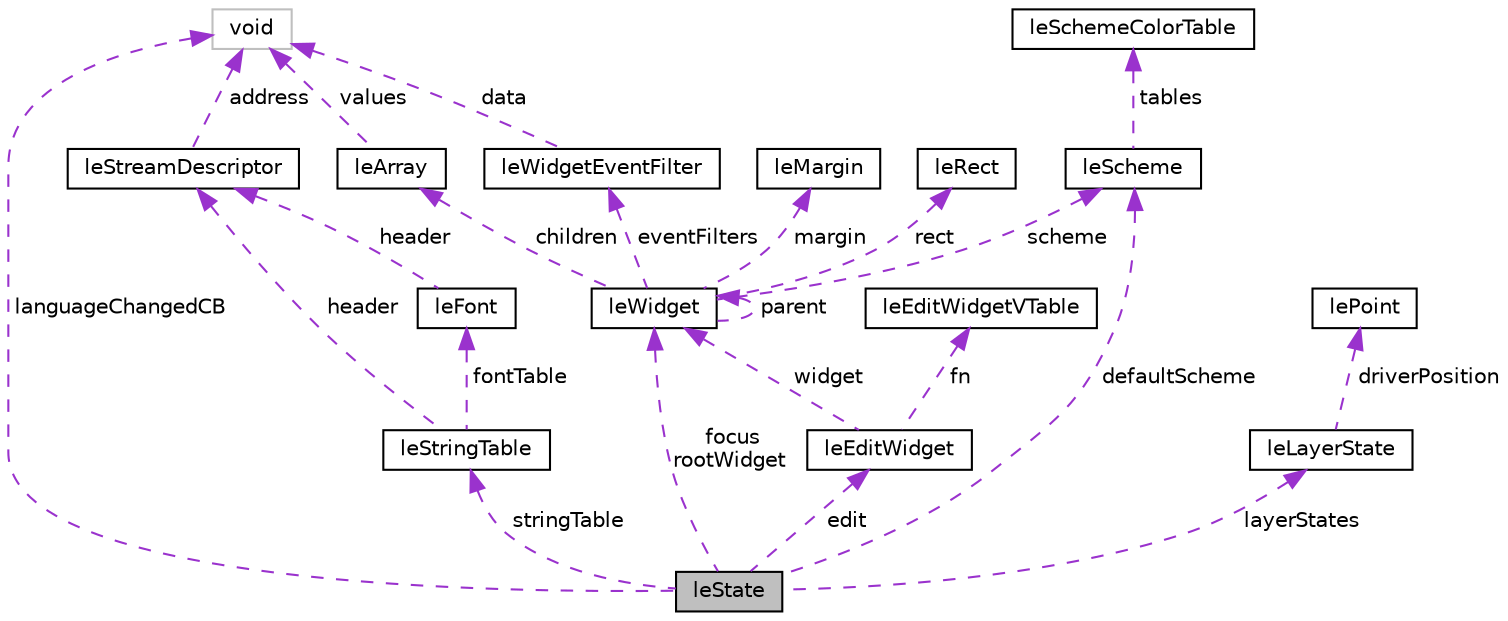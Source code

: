 digraph "leState"
{
 // LATEX_PDF_SIZE
  edge [fontname="Helvetica",fontsize="10",labelfontname="Helvetica",labelfontsize="10"];
  node [fontname="Helvetica",fontsize="10",shape=record];
  Node1 [label="leState",height=0.2,width=0.4,color="black", fillcolor="grey75", style="filled", fontcolor="black",tooltip="This struct represents the state of the library."];
  Node2 -> Node1 [dir="back",color="darkorchid3",fontsize="10",style="dashed",label=" stringTable" ,fontname="Helvetica"];
  Node2 [label="leStringTable",height=0.2,width=0.4,color="black", fillcolor="white", style="filled",URL="$structleStringTable.html",tooltip="This struct represents string a string table."];
  Node3 -> Node2 [dir="back",color="darkorchid3",fontsize="10",style="dashed",label=" header" ,fontname="Helvetica"];
  Node3 [label="leStreamDescriptor",height=0.2,width=0.4,color="black", fillcolor="white", style="filled",URL="$structleStreamDescriptor.html",tooltip="This struct represents a stream descriptor."];
  Node4 -> Node3 [dir="back",color="darkorchid3",fontsize="10",style="dashed",label=" address" ,fontname="Helvetica"];
  Node4 [label="void",height=0.2,width=0.4,color="grey75", fillcolor="white", style="filled",tooltip=" "];
  Node5 -> Node2 [dir="back",color="darkorchid3",fontsize="10",style="dashed",label=" fontTable" ,fontname="Helvetica"];
  Node5 [label="leFont",height=0.2,width=0.4,color="black", fillcolor="white", style="filled",URL="$structleFont.html",tooltip="This struct represents a font object."];
  Node3 -> Node5 [dir="back",color="darkorchid3",fontsize="10",style="dashed",label=" header" ,fontname="Helvetica"];
  Node6 -> Node1 [dir="back",color="darkorchid3",fontsize="10",style="dashed",label=" edit" ,fontname="Helvetica"];
  Node6 [label="leEditWidget",height=0.2,width=0.4,color="black", fillcolor="white", style="filled",URL="$structleEditWidget.html",tooltip=" "];
  Node7 -> Node6 [dir="back",color="darkorchid3",fontsize="10",style="dashed",label=" widget" ,fontname="Helvetica"];
  Node7 [label="leWidget",height=0.2,width=0.4,color="black", fillcolor="white", style="filled",URL="$structleWidget.html",tooltip="Used to define a widget."];
  Node8 -> Node7 [dir="back",color="darkorchid3",fontsize="10",style="dashed",label=" margin" ,fontname="Helvetica"];
  Node8 [label="leMargin",height=0.2,width=0.4,color="black", fillcolor="white", style="filled",URL="$structleMargin.html",tooltip="This struct represents the four margin settings for objects."];
  Node7 -> Node7 [dir="back",color="darkorchid3",fontsize="10",style="dashed",label=" parent" ,fontname="Helvetica"];
  Node9 -> Node7 [dir="back",color="darkorchid3",fontsize="10",style="dashed",label=" children" ,fontname="Helvetica"];
  Node9 [label="leArray",height=0.2,width=0.4,color="black", fillcolor="white", style="filled",URL="$structleArray.html",tooltip="This struct represents a array."];
  Node4 -> Node9 [dir="back",color="darkorchid3",fontsize="10",style="dashed",label=" values" ,fontname="Helvetica"];
  Node10 -> Node7 [dir="back",color="darkorchid3",fontsize="10",style="dashed",label=" rect" ,fontname="Helvetica"];
  Node10 [label="leRect",height=0.2,width=0.4,color="black", fillcolor="white", style="filled",URL="$structleRect.html",tooltip="This struct represents a rectangle."];
  Node11 -> Node7 [dir="back",color="darkorchid3",fontsize="10",style="dashed",label=" scheme" ,fontname="Helvetica"];
  Node11 [label="leScheme",height=0.2,width=0.4,color="black", fillcolor="white", style="filled",URL="$structleScheme.html",tooltip=" "];
  Node12 -> Node11 [dir="back",color="darkorchid3",fontsize="10",style="dashed",label=" tables" ,fontname="Helvetica"];
  Node12 [label="leSchemeColorTable",height=0.2,width=0.4,color="black", fillcolor="white", style="filled",URL="$unionleSchemeColorTable.html",tooltip=" "];
  Node13 -> Node7 [dir="back",color="darkorchid3",fontsize="10",style="dashed",label=" eventFilters" ,fontname="Helvetica"];
  Node13 [label="leWidgetEventFilter",height=0.2,width=0.4,color="black", fillcolor="white", style="filled",URL="$structleWidgetEventFilter.html",tooltip="Used to define widget touch event filter."];
  Node4 -> Node13 [dir="back",color="darkorchid3",fontsize="10",style="dashed",label=" data" ,fontname="Helvetica"];
  Node14 -> Node6 [dir="back",color="darkorchid3",fontsize="10",style="dashed",label=" fn" ,fontname="Helvetica"];
  Node14 [label="leEditWidgetVTable",height=0.2,width=0.4,color="black", fillcolor="white", style="filled",URL="$structleEditWidgetVTable.html",tooltip=" "];
  Node7 -> Node1 [dir="back",color="darkorchid3",fontsize="10",style="dashed",label=" focus\nrootWidget" ,fontname="Helvetica"];
  Node4 -> Node1 [dir="back",color="darkorchid3",fontsize="10",style="dashed",label=" languageChangedCB" ,fontname="Helvetica"];
  Node11 -> Node1 [dir="back",color="darkorchid3",fontsize="10",style="dashed",label=" defaultScheme" ,fontname="Helvetica"];
  Node15 -> Node1 [dir="back",color="darkorchid3",fontsize="10",style="dashed",label=" layerStates" ,fontname="Helvetica"];
  Node15 [label="leLayerState",height=0.2,width=0.4,color="black", fillcolor="white", style="filled",URL="$structleLayerState.html",tooltip="This struct describes the layer state for a layer."];
  Node16 -> Node15 [dir="back",color="darkorchid3",fontsize="10",style="dashed",label=" driverPosition" ,fontname="Helvetica"];
  Node16 [label="lePoint",height=0.2,width=0.4,color="black", fillcolor="white", style="filled",URL="$structlePoint.html",tooltip="This structure represents a integer Cartesian point."];
}
